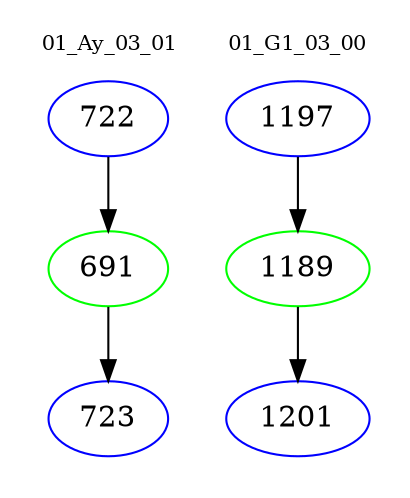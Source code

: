 digraph{
subgraph cluster_0 {
color = white
label = "01_Ay_03_01";
fontsize=10;
T0_722 [label="722", color="blue"]
T0_722 -> T0_691 [color="black"]
T0_691 [label="691", color="green"]
T0_691 -> T0_723 [color="black"]
T0_723 [label="723", color="blue"]
}
subgraph cluster_1 {
color = white
label = "01_G1_03_00";
fontsize=10;
T1_1197 [label="1197", color="blue"]
T1_1197 -> T1_1189 [color="black"]
T1_1189 [label="1189", color="green"]
T1_1189 -> T1_1201 [color="black"]
T1_1201 [label="1201", color="blue"]
}
}

